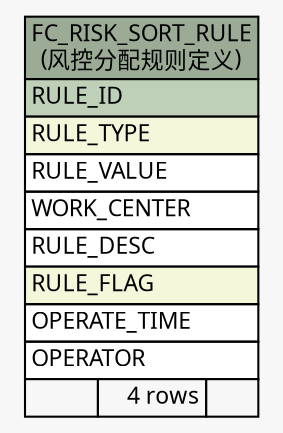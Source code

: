 // dot 2.26.0 on Linux 2.6.32-504.8.1.el6.x86_64
// SchemaSpy rev Unknown
digraph "FC_RISK_SORT_RULE" {
  graph [
    rankdir="RL"
    bgcolor="#f7f7f7"
    nodesep="0.18"
    ranksep="0.46"
    fontname="Microsoft YaHei"
    fontsize="11"
  ];
  node [
    fontname="Microsoft YaHei"
    fontsize="11"
    shape="plaintext"
  ];
  edge [
    arrowsize="0.8"
  ];
  "FC_RISK_SORT_RULE" [
    label=<
    <TABLE BORDER="0" CELLBORDER="1" CELLSPACING="0" BGCOLOR="#ffffff">
      <TR><TD COLSPAN="3" BGCOLOR="#9bab96" ALIGN="CENTER">FC_RISK_SORT_RULE<br/>(风控分配规则定义)</TD></TR>
      <TR><TD PORT="RULE_ID" COLSPAN="3" BGCOLOR="#bed1b8" ALIGN="LEFT">RULE_ID</TD></TR>
      <TR><TD PORT="RULE_TYPE" COLSPAN="3" BGCOLOR="#f4f7da" ALIGN="LEFT">RULE_TYPE</TD></TR>
      <TR><TD PORT="RULE_VALUE" COLSPAN="3" ALIGN="LEFT">RULE_VALUE</TD></TR>
      <TR><TD PORT="WORK_CENTER" COLSPAN="3" ALIGN="LEFT">WORK_CENTER</TD></TR>
      <TR><TD PORT="RULE_DESC" COLSPAN="3" ALIGN="LEFT">RULE_DESC</TD></TR>
      <TR><TD PORT="RULE_FLAG" COLSPAN="3" BGCOLOR="#f4f7da" ALIGN="LEFT">RULE_FLAG</TD></TR>
      <TR><TD PORT="OPERATE_TIME" COLSPAN="3" ALIGN="LEFT">OPERATE_TIME</TD></TR>
      <TR><TD PORT="OPERATOR" COLSPAN="3" ALIGN="LEFT">OPERATOR</TD></TR>
      <TR><TD ALIGN="LEFT" BGCOLOR="#f7f7f7">  </TD><TD ALIGN="RIGHT" BGCOLOR="#f7f7f7">4 rows</TD><TD ALIGN="RIGHT" BGCOLOR="#f7f7f7">  </TD></TR>
    </TABLE>>
    URL="tables/FC_RISK_SORT_RULE.html"
    tooltip="FC_RISK_SORT_RULE"
  ];
}
